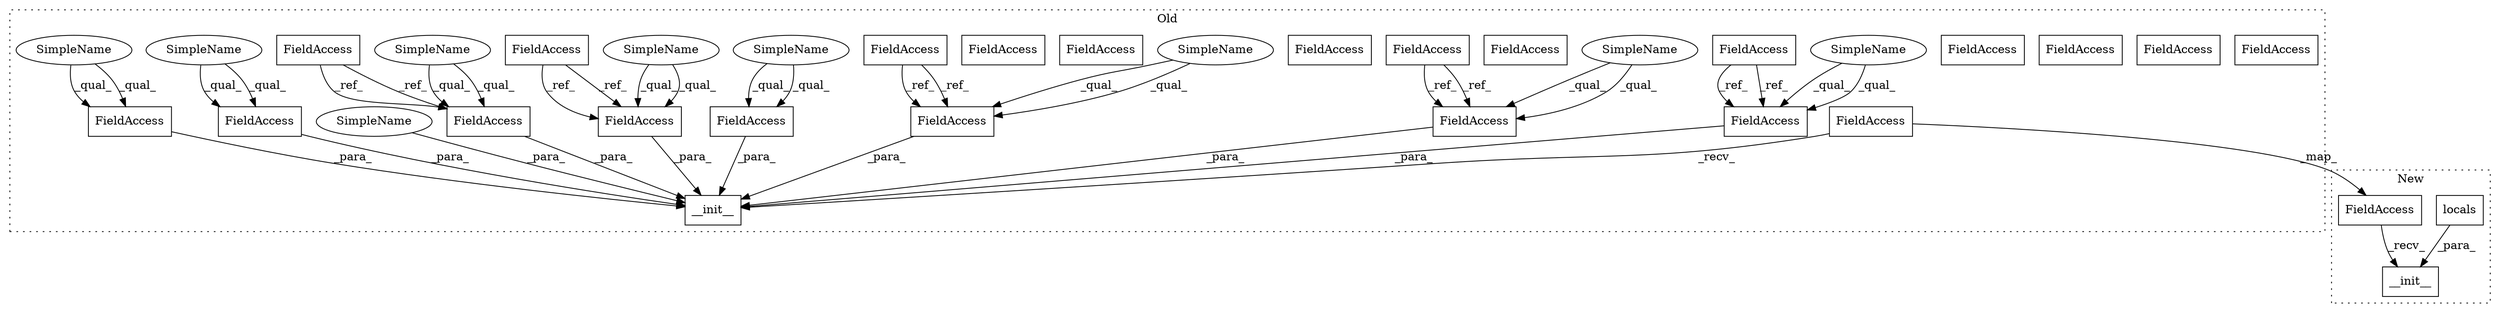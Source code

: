 digraph G {
subgraph cluster0 {
1 [label="__init__" a="32" s="1473,1735" l="9,1" shape="box"];
4 [label="FieldAccess" a="22" s="1515" l="22" shape="box"];
5 [label="FieldAccess" a="22" s="1663" l="23" shape="box"];
6 [label="FieldAccess" a="22" s="1590" l="25" shape="box"];
7 [label="FieldAccess" a="22" s="1641" l="21" shape="box"];
8 [label="FieldAccess" a="22" s="1011" l="25" shape="box"];
9 [label="FieldAccess" a="22" s="1213" l="21" shape="box"];
10 [label="FieldAccess" a="22" s="1458" l="14" shape="box"];
12 [label="FieldAccess" a="22" s="1303" l="48" shape="box"];
13 [label="FieldAccess" a="22" s="1616" l="24" shape="box"];
14 [label="FieldAccess" a="22" s="1062" l="24" shape="box"];
15 [label="FieldAccess" a="22" s="1487" l="27" shape="box"];
16 [label="FieldAccess" a="22" s="1152" l="30" shape="box"];
17 [label="FieldAccess" a="22" s="1687" l="48" shape="box"];
18 [label="FieldAccess" a="22" s="1559" l="30" shape="box"];
19 [label="FieldAccess" a="22" s="1559" l="30" shape="box"];
20 [label="FieldAccess" a="22" s="1641" l="21" shape="box"];
21 [label="FieldAccess" a="22" s="1687" l="48" shape="box"];
22 [label="FieldAccess" a="22" s="1590" l="25" shape="box"];
23 [label="FieldAccess" a="22" s="1616" l="24" shape="box"];
24 [label="SimpleName" a="42" s="1641" l="4" shape="ellipse"];
25 [label="SimpleName" a="42" s="1663" l="4" shape="ellipse"];
26 [label="SimpleName" a="42" s="1590" l="4" shape="ellipse"];
27 [label="SimpleName" a="42" s="1515" l="4" shape="ellipse"];
28 [label="SimpleName" a="42" s="1687" l="4" shape="ellipse"];
29 [label="SimpleName" a="42" s="1487" l="4" shape="ellipse"];
30 [label="SimpleName" a="42" s="1482" l="4" shape="ellipse"];
31 [label="SimpleName" a="42" s="1559" l="4" shape="ellipse"];
32 [label="SimpleName" a="42" s="1616" l="4" shape="ellipse"];
33 [label="FieldAccess" a="22" s="1515" l="22" shape="box"];
34 [label="FieldAccess" a="22" s="1663" l="23" shape="box"];
35 [label="FieldAccess" a="22" s="1487" l="27" shape="box"];
label = "Old";
style="dotted";
}
subgraph cluster1 {
2 [label="locals" a="32" s="935" l="8" shape="box"];
3 [label="__init__" a="32" s="926,943" l="9,1" shape="box"];
11 [label="FieldAccess" a="22" s="911" l="14" shape="box"];
label = "New";
style="dotted";
}
2 -> 3 [label="_para_"];
8 -> 22 [label="_ref_"];
8 -> 22 [label="_ref_"];
9 -> 20 [label="_ref_"];
9 -> 20 [label="_ref_"];
10 -> 1 [label="_recv_"];
10 -> 11 [label="_map_"];
11 -> 3 [label="_recv_"];
12 -> 21 [label="_ref_"];
12 -> 21 [label="_ref_"];
14 -> 23 [label="_ref_"];
14 -> 23 [label="_ref_"];
16 -> 19 [label="_ref_"];
16 -> 19 [label="_ref_"];
19 -> 1 [label="_para_"];
20 -> 1 [label="_para_"];
21 -> 1 [label="_para_"];
22 -> 1 [label="_para_"];
23 -> 1 [label="_para_"];
24 -> 20 [label="_qual_"];
24 -> 20 [label="_qual_"];
25 -> 34 [label="_qual_"];
25 -> 34 [label="_qual_"];
26 -> 22 [label="_qual_"];
26 -> 22 [label="_qual_"];
27 -> 33 [label="_qual_"];
27 -> 33 [label="_qual_"];
28 -> 21 [label="_qual_"];
28 -> 21 [label="_qual_"];
29 -> 35 [label="_qual_"];
29 -> 35 [label="_qual_"];
30 -> 1 [label="_para_"];
31 -> 19 [label="_qual_"];
31 -> 19 [label="_qual_"];
32 -> 23 [label="_qual_"];
32 -> 23 [label="_qual_"];
33 -> 1 [label="_para_"];
34 -> 1 [label="_para_"];
35 -> 1 [label="_para_"];
}
